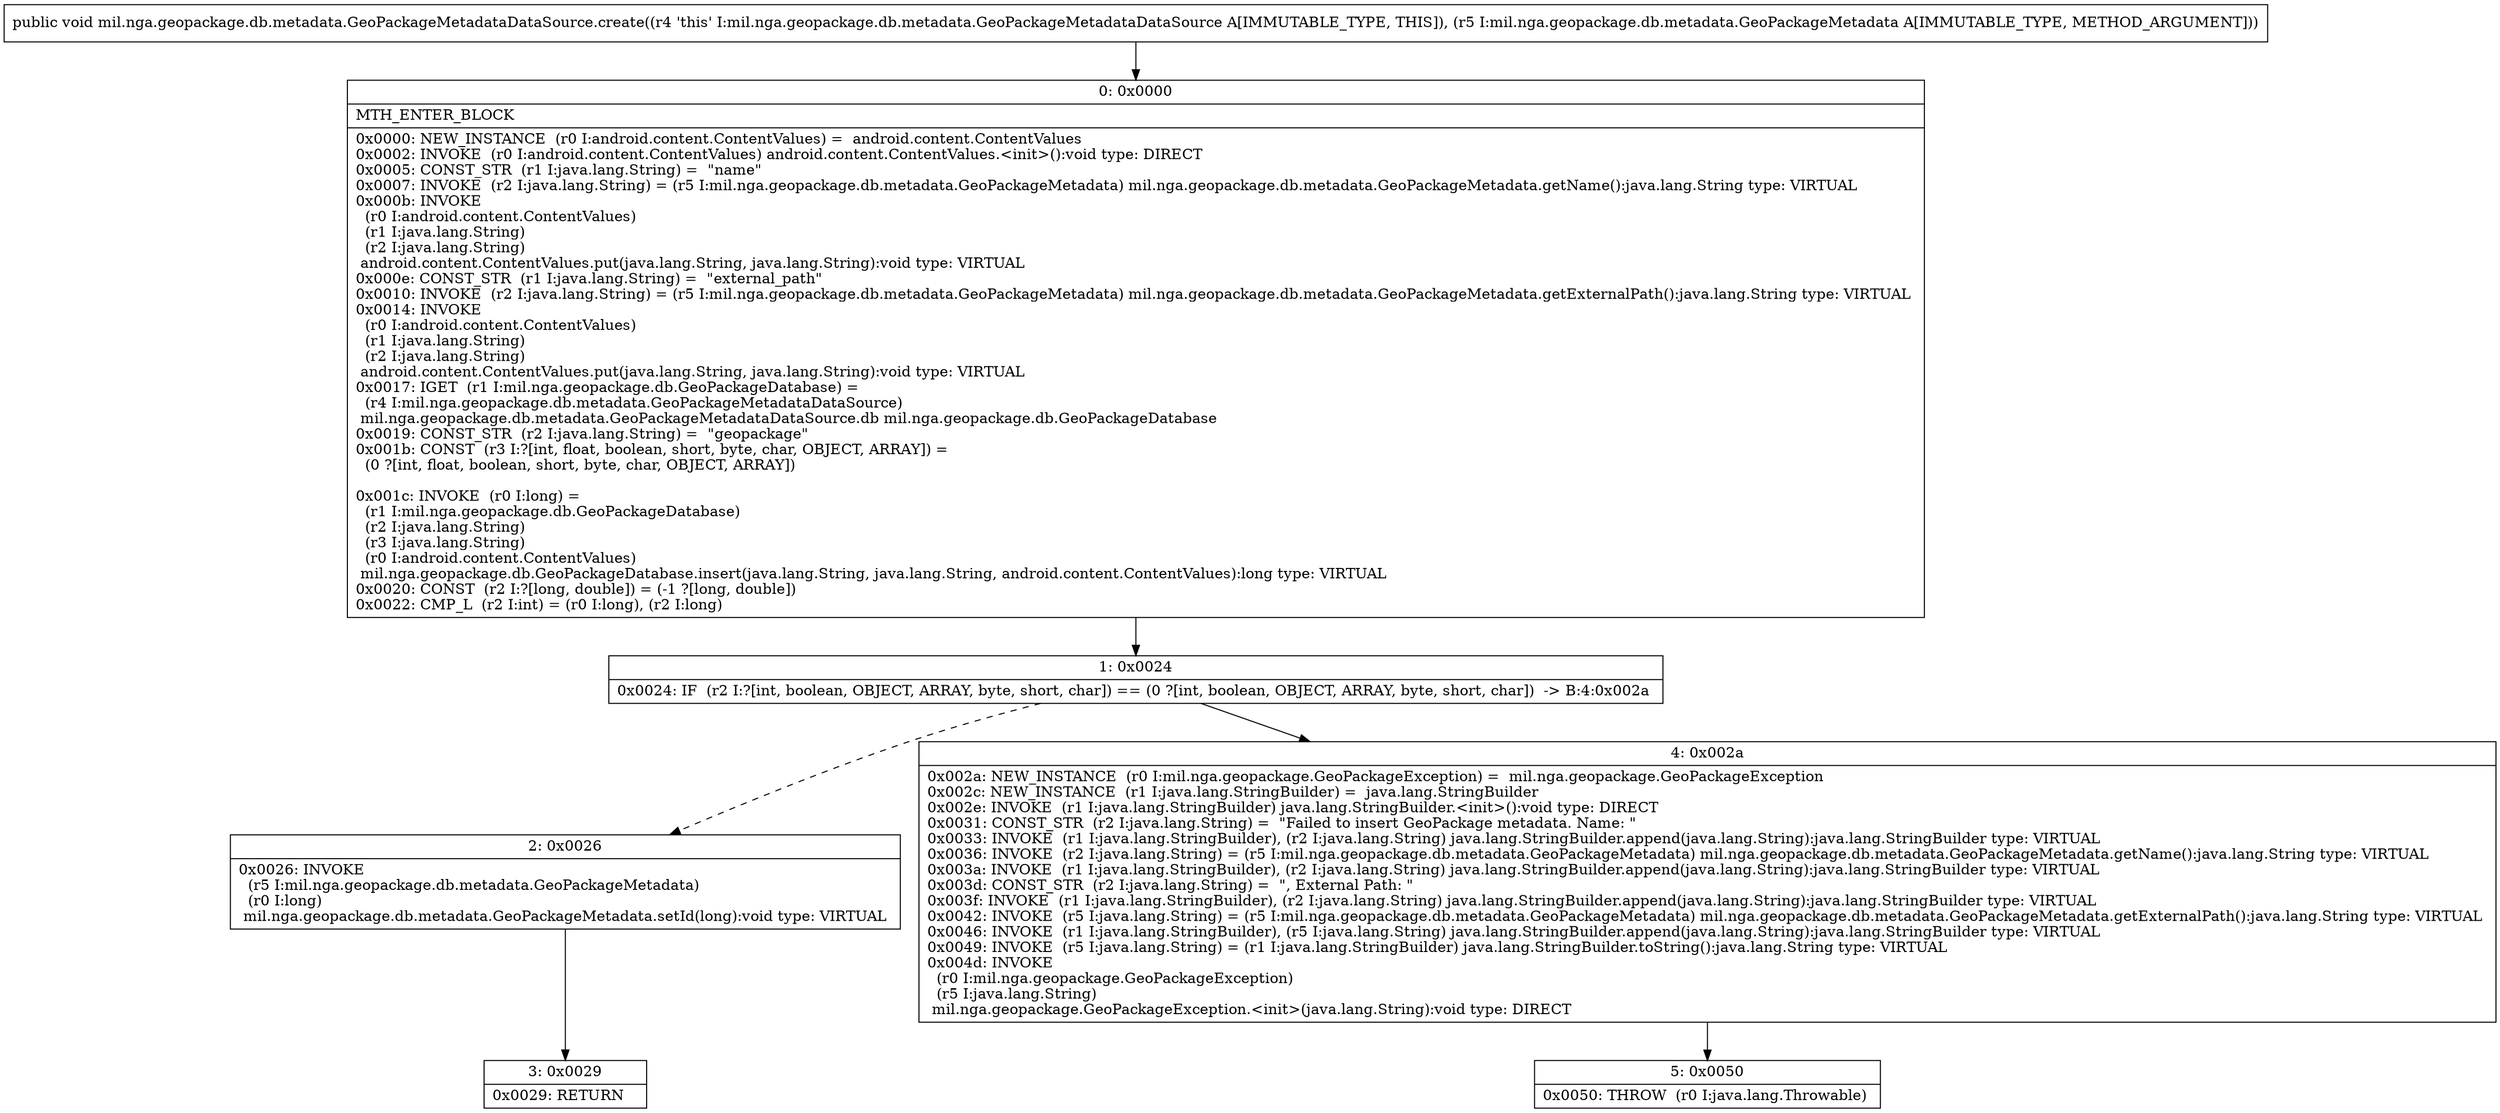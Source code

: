 digraph "CFG formil.nga.geopackage.db.metadata.GeoPackageMetadataDataSource.create(Lmil\/nga\/geopackage\/db\/metadata\/GeoPackageMetadata;)V" {
Node_0 [shape=record,label="{0\:\ 0x0000|MTH_ENTER_BLOCK\l|0x0000: NEW_INSTANCE  (r0 I:android.content.ContentValues) =  android.content.ContentValues \l0x0002: INVOKE  (r0 I:android.content.ContentValues) android.content.ContentValues.\<init\>():void type: DIRECT \l0x0005: CONST_STR  (r1 I:java.lang.String) =  \"name\" \l0x0007: INVOKE  (r2 I:java.lang.String) = (r5 I:mil.nga.geopackage.db.metadata.GeoPackageMetadata) mil.nga.geopackage.db.metadata.GeoPackageMetadata.getName():java.lang.String type: VIRTUAL \l0x000b: INVOKE  \l  (r0 I:android.content.ContentValues)\l  (r1 I:java.lang.String)\l  (r2 I:java.lang.String)\l android.content.ContentValues.put(java.lang.String, java.lang.String):void type: VIRTUAL \l0x000e: CONST_STR  (r1 I:java.lang.String) =  \"external_path\" \l0x0010: INVOKE  (r2 I:java.lang.String) = (r5 I:mil.nga.geopackage.db.metadata.GeoPackageMetadata) mil.nga.geopackage.db.metadata.GeoPackageMetadata.getExternalPath():java.lang.String type: VIRTUAL \l0x0014: INVOKE  \l  (r0 I:android.content.ContentValues)\l  (r1 I:java.lang.String)\l  (r2 I:java.lang.String)\l android.content.ContentValues.put(java.lang.String, java.lang.String):void type: VIRTUAL \l0x0017: IGET  (r1 I:mil.nga.geopackage.db.GeoPackageDatabase) = \l  (r4 I:mil.nga.geopackage.db.metadata.GeoPackageMetadataDataSource)\l mil.nga.geopackage.db.metadata.GeoPackageMetadataDataSource.db mil.nga.geopackage.db.GeoPackageDatabase \l0x0019: CONST_STR  (r2 I:java.lang.String) =  \"geopackage\" \l0x001b: CONST  (r3 I:?[int, float, boolean, short, byte, char, OBJECT, ARRAY]) = \l  (0 ?[int, float, boolean, short, byte, char, OBJECT, ARRAY])\l \l0x001c: INVOKE  (r0 I:long) = \l  (r1 I:mil.nga.geopackage.db.GeoPackageDatabase)\l  (r2 I:java.lang.String)\l  (r3 I:java.lang.String)\l  (r0 I:android.content.ContentValues)\l mil.nga.geopackage.db.GeoPackageDatabase.insert(java.lang.String, java.lang.String, android.content.ContentValues):long type: VIRTUAL \l0x0020: CONST  (r2 I:?[long, double]) = (\-1 ?[long, double]) \l0x0022: CMP_L  (r2 I:int) = (r0 I:long), (r2 I:long) \l}"];
Node_1 [shape=record,label="{1\:\ 0x0024|0x0024: IF  (r2 I:?[int, boolean, OBJECT, ARRAY, byte, short, char]) == (0 ?[int, boolean, OBJECT, ARRAY, byte, short, char])  \-\> B:4:0x002a \l}"];
Node_2 [shape=record,label="{2\:\ 0x0026|0x0026: INVOKE  \l  (r5 I:mil.nga.geopackage.db.metadata.GeoPackageMetadata)\l  (r0 I:long)\l mil.nga.geopackage.db.metadata.GeoPackageMetadata.setId(long):void type: VIRTUAL \l}"];
Node_3 [shape=record,label="{3\:\ 0x0029|0x0029: RETURN   \l}"];
Node_4 [shape=record,label="{4\:\ 0x002a|0x002a: NEW_INSTANCE  (r0 I:mil.nga.geopackage.GeoPackageException) =  mil.nga.geopackage.GeoPackageException \l0x002c: NEW_INSTANCE  (r1 I:java.lang.StringBuilder) =  java.lang.StringBuilder \l0x002e: INVOKE  (r1 I:java.lang.StringBuilder) java.lang.StringBuilder.\<init\>():void type: DIRECT \l0x0031: CONST_STR  (r2 I:java.lang.String) =  \"Failed to insert GeoPackage metadata. Name: \" \l0x0033: INVOKE  (r1 I:java.lang.StringBuilder), (r2 I:java.lang.String) java.lang.StringBuilder.append(java.lang.String):java.lang.StringBuilder type: VIRTUAL \l0x0036: INVOKE  (r2 I:java.lang.String) = (r5 I:mil.nga.geopackage.db.metadata.GeoPackageMetadata) mil.nga.geopackage.db.metadata.GeoPackageMetadata.getName():java.lang.String type: VIRTUAL \l0x003a: INVOKE  (r1 I:java.lang.StringBuilder), (r2 I:java.lang.String) java.lang.StringBuilder.append(java.lang.String):java.lang.StringBuilder type: VIRTUAL \l0x003d: CONST_STR  (r2 I:java.lang.String) =  \", External Path: \" \l0x003f: INVOKE  (r1 I:java.lang.StringBuilder), (r2 I:java.lang.String) java.lang.StringBuilder.append(java.lang.String):java.lang.StringBuilder type: VIRTUAL \l0x0042: INVOKE  (r5 I:java.lang.String) = (r5 I:mil.nga.geopackage.db.metadata.GeoPackageMetadata) mil.nga.geopackage.db.metadata.GeoPackageMetadata.getExternalPath():java.lang.String type: VIRTUAL \l0x0046: INVOKE  (r1 I:java.lang.StringBuilder), (r5 I:java.lang.String) java.lang.StringBuilder.append(java.lang.String):java.lang.StringBuilder type: VIRTUAL \l0x0049: INVOKE  (r5 I:java.lang.String) = (r1 I:java.lang.StringBuilder) java.lang.StringBuilder.toString():java.lang.String type: VIRTUAL \l0x004d: INVOKE  \l  (r0 I:mil.nga.geopackage.GeoPackageException)\l  (r5 I:java.lang.String)\l mil.nga.geopackage.GeoPackageException.\<init\>(java.lang.String):void type: DIRECT \l}"];
Node_5 [shape=record,label="{5\:\ 0x0050|0x0050: THROW  (r0 I:java.lang.Throwable) \l}"];
MethodNode[shape=record,label="{public void mil.nga.geopackage.db.metadata.GeoPackageMetadataDataSource.create((r4 'this' I:mil.nga.geopackage.db.metadata.GeoPackageMetadataDataSource A[IMMUTABLE_TYPE, THIS]), (r5 I:mil.nga.geopackage.db.metadata.GeoPackageMetadata A[IMMUTABLE_TYPE, METHOD_ARGUMENT])) }"];
MethodNode -> Node_0;
Node_0 -> Node_1;
Node_1 -> Node_2[style=dashed];
Node_1 -> Node_4;
Node_2 -> Node_3;
Node_4 -> Node_5;
}

